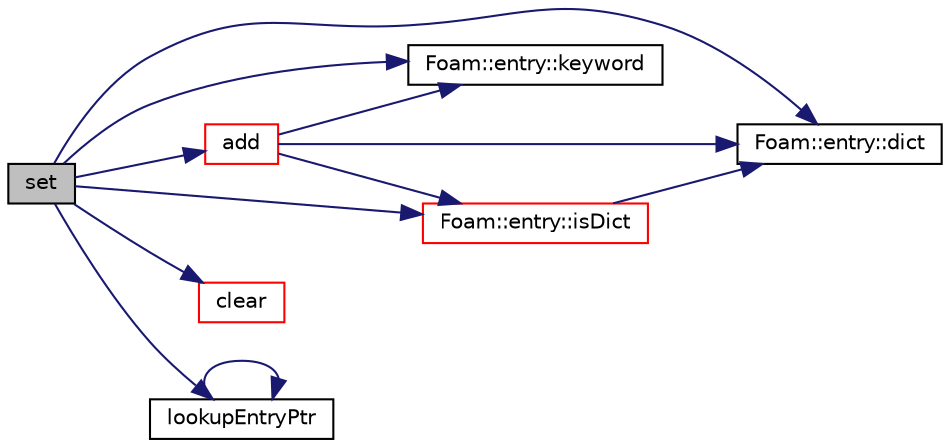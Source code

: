 digraph "set"
{
  bgcolor="transparent";
  edge [fontname="Helvetica",fontsize="10",labelfontname="Helvetica",labelfontsize="10"];
  node [fontname="Helvetica",fontsize="10",shape=record];
  rankdir="LR";
  Node1 [label="set",height=0.2,width=0.4,color="black", fillcolor="grey75", style="filled", fontcolor="black"];
  Node1 -> Node2 [color="midnightblue",fontsize="10",style="solid",fontname="Helvetica"];
  Node2 [label="add",height=0.2,width=0.4,color="red",URL="$a00526.html#ac2ddcab42322c8d8af5e5830ab4d431b",tooltip="Add a new entry. "];
  Node2 -> Node3 [color="midnightblue",fontsize="10",style="solid",fontname="Helvetica"];
  Node3 [label="Foam::entry::dict",height=0.2,width=0.4,color="black",URL="$a00665.html#afc13fd3e1a6858d0e483f32306831d71",tooltip="Return dictionary if this entry is a dictionary. "];
  Node2 -> Node4 [color="midnightblue",fontsize="10",style="solid",fontname="Helvetica"];
  Node4 [label="Foam::entry::isDict",height=0.2,width=0.4,color="red",URL="$a00665.html#aabe4453aa5aff1bb53c34ceda451eac7",tooltip="Return true if this entry is a dictionary. "];
  Node4 -> Node3 [color="midnightblue",fontsize="10",style="solid",fontname="Helvetica"];
  Node2 -> Node5 [color="midnightblue",fontsize="10",style="solid",fontname="Helvetica"];
  Node5 [label="Foam::entry::keyword",height=0.2,width=0.4,color="black",URL="$a00665.html#ae793b54fbc2e5d1da0f1c23b908cb057",tooltip="Return keyword. "];
  Node1 -> Node6 [color="midnightblue",fontsize="10",style="solid",fontname="Helvetica"];
  Node6 [label="clear",height=0.2,width=0.4,color="red",URL="$a00526.html#ac8bb3912a3ce86b15842e79d0b421204",tooltip="Clear the dictionary. "];
  Node1 -> Node3 [color="midnightblue",fontsize="10",style="solid",fontname="Helvetica"];
  Node1 -> Node4 [color="midnightblue",fontsize="10",style="solid",fontname="Helvetica"];
  Node1 -> Node5 [color="midnightblue",fontsize="10",style="solid",fontname="Helvetica"];
  Node1 -> Node7 [color="midnightblue",fontsize="10",style="solid",fontname="Helvetica"];
  Node7 [label="lookupEntryPtr",height=0.2,width=0.4,color="black",URL="$a00526.html#af48f6ad1b2ee35b38a6f7994d806d195",tooltip="Find and return an entry data stream pointer if present. "];
  Node7 -> Node7 [color="midnightblue",fontsize="10",style="solid",fontname="Helvetica"];
}
